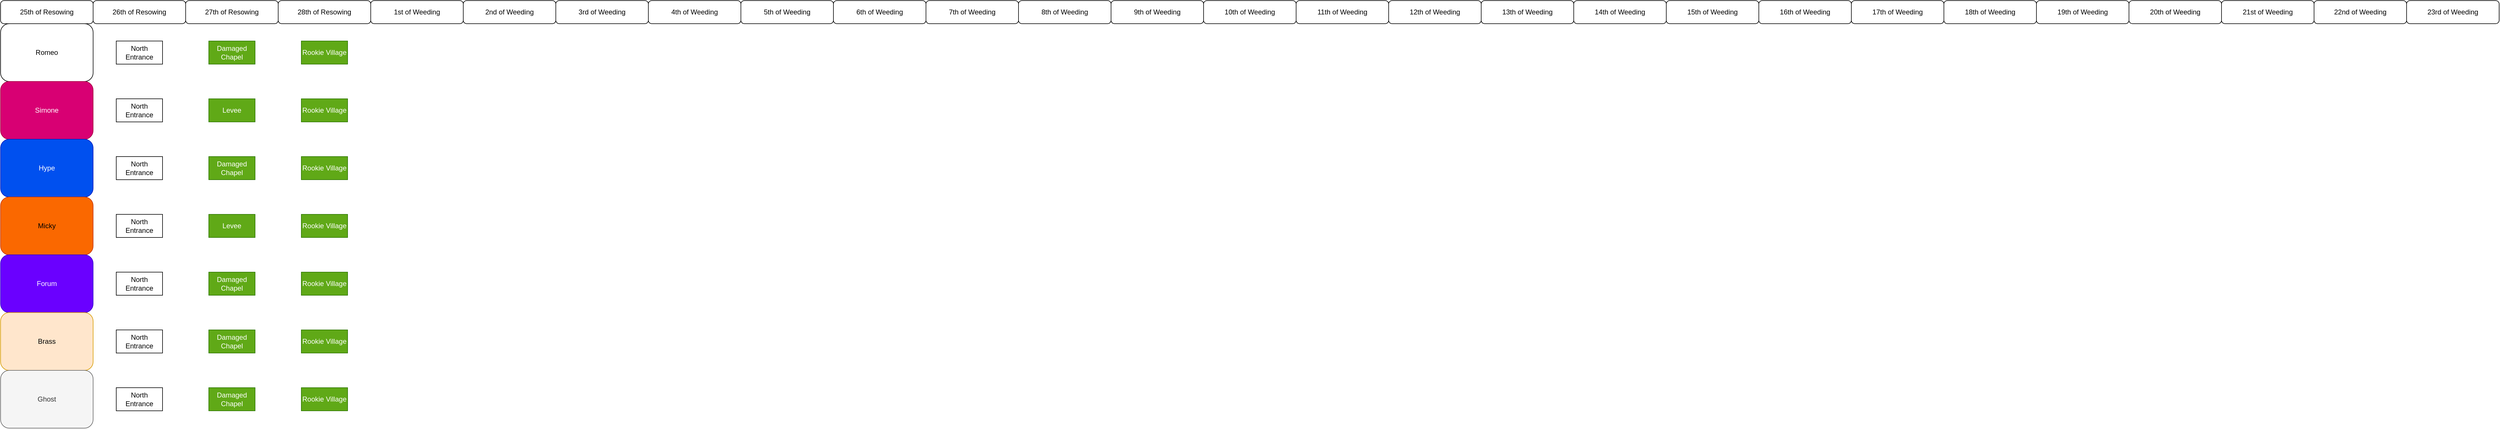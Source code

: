 <mxfile version="24.2.5" type="device">
  <diagram name="Page-1" id="ruZTHndRfD5RA6FVqO_W">
    <mxGraphModel dx="616" dy="886" grid="1" gridSize="10" guides="1" tooltips="1" connect="1" arrows="1" fold="1" page="1" pageScale="1" pageWidth="1100" pageHeight="850" math="0" shadow="0">
      <root>
        <mxCell id="0" />
        <mxCell id="1" parent="0" />
        <mxCell id="GDmz3XWFRMDXsyj2fHyG-1" value="25th of Resowing" style="rounded=1;whiteSpace=wrap;html=1;" parent="1" vertex="1">
          <mxGeometry width="160" height="40" as="geometry" />
        </mxCell>
        <mxCell id="GDmz3XWFRMDXsyj2fHyG-2" value="26&lt;span style=&quot;background-color: initial;&quot;&gt;th of Resowing&lt;/span&gt;" style="rounded=1;whiteSpace=wrap;html=1;" parent="1" vertex="1">
          <mxGeometry x="160" width="160" height="40" as="geometry" />
        </mxCell>
        <mxCell id="GDmz3XWFRMDXsyj2fHyG-3" value="27th of Resowing" style="rounded=1;whiteSpace=wrap;html=1;" parent="1" vertex="1">
          <mxGeometry x="320" width="160" height="40" as="geometry" />
        </mxCell>
        <mxCell id="GDmz3XWFRMDXsyj2fHyG-4" value="28th of Resowing" style="rounded=1;whiteSpace=wrap;html=1;" parent="1" vertex="1">
          <mxGeometry x="480" width="160" height="40" as="geometry" />
        </mxCell>
        <mxCell id="GDmz3XWFRMDXsyj2fHyG-6" value="1st of Weeding" style="rounded=1;whiteSpace=wrap;html=1;" parent="1" vertex="1">
          <mxGeometry x="640" width="160" height="40" as="geometry" />
        </mxCell>
        <mxCell id="GDmz3XWFRMDXsyj2fHyG-7" value="2nd of Weeding" style="rounded=1;whiteSpace=wrap;html=1;" parent="1" vertex="1">
          <mxGeometry x="800" width="160" height="40" as="geometry" />
        </mxCell>
        <mxCell id="GDmz3XWFRMDXsyj2fHyG-8" value="3rd of Weeding" style="rounded=1;whiteSpace=wrap;html=1;" parent="1" vertex="1">
          <mxGeometry x="960" width="160" height="40" as="geometry" />
        </mxCell>
        <mxCell id="GDmz3XWFRMDXsyj2fHyG-9" value="4th of Weeding" style="rounded=1;whiteSpace=wrap;html=1;" parent="1" vertex="1">
          <mxGeometry x="1120" width="160" height="40" as="geometry" />
        </mxCell>
        <mxCell id="GDmz3XWFRMDXsyj2fHyG-10" value="5th of Weeding" style="rounded=1;whiteSpace=wrap;html=1;" parent="1" vertex="1">
          <mxGeometry x="1280" width="160" height="40" as="geometry" />
        </mxCell>
        <mxCell id="GDmz3XWFRMDXsyj2fHyG-11" value="6th of Weeding" style="rounded=1;whiteSpace=wrap;html=1;" parent="1" vertex="1">
          <mxGeometry x="1440" width="160" height="40" as="geometry" />
        </mxCell>
        <mxCell id="GDmz3XWFRMDXsyj2fHyG-12" value="7th of Weeding" style="rounded=1;whiteSpace=wrap;html=1;" parent="1" vertex="1">
          <mxGeometry x="1600" width="160" height="40" as="geometry" />
        </mxCell>
        <mxCell id="GDmz3XWFRMDXsyj2fHyG-13" value="8th of Weeding" style="rounded=1;whiteSpace=wrap;html=1;" parent="1" vertex="1">
          <mxGeometry x="1760" width="160" height="40" as="geometry" />
        </mxCell>
        <mxCell id="GDmz3XWFRMDXsyj2fHyG-14" value="9th of Weeding" style="rounded=1;whiteSpace=wrap;html=1;" parent="1" vertex="1">
          <mxGeometry x="1920" width="160" height="40" as="geometry" />
        </mxCell>
        <mxCell id="GDmz3XWFRMDXsyj2fHyG-15" value="Romeo" style="rounded=1;whiteSpace=wrap;html=1;" parent="1" vertex="1">
          <mxGeometry y="40" width="160" height="100" as="geometry" />
        </mxCell>
        <mxCell id="GDmz3XWFRMDXsyj2fHyG-16" value="Simone" style="rounded=1;whiteSpace=wrap;html=1;fillColor=#d80073;fontColor=#ffffff;strokeColor=#A50040;" parent="1" vertex="1">
          <mxGeometry y="140" width="160" height="100" as="geometry" />
        </mxCell>
        <mxCell id="GDmz3XWFRMDXsyj2fHyG-17" value="Hype" style="rounded=1;whiteSpace=wrap;html=1;fillColor=#0050ef;fontColor=#ffffff;strokeColor=#001DBC;" parent="1" vertex="1">
          <mxGeometry y="240" width="160" height="100" as="geometry" />
        </mxCell>
        <mxCell id="GDmz3XWFRMDXsyj2fHyG-18" value="Micky" style="rounded=1;whiteSpace=wrap;html=1;fillColor=#fa6800;fontColor=#000000;strokeColor=#C73500;" parent="1" vertex="1">
          <mxGeometry y="340" width="160" height="100" as="geometry" />
        </mxCell>
        <mxCell id="GDmz3XWFRMDXsyj2fHyG-19" value="Forum&lt;span style=&quot;color: rgba(0, 0, 0, 0); font-family: monospace; font-size: 0px; text-align: start; text-wrap: nowrap;&quot;&gt;%3CmxGraphModel%3E%3Croot%3E%3CmxCell%20id%3D%220%22%2F%3E%3CmxCell%20id%3D%221%22%20parent%3D%220%22%2F%3E%3CmxCell%20id%3D%222%22%20value%3D%22Romeo%22%20style%3D%22rounded%3D1%3BwhiteSpace%3Dwrap%3Bhtml%3D1%3B%22%20vertex%3D%221%22%20parent%3D%221%22%3E%3CmxGeometry%20y%3D%2280%22%20width%3D%22160%22%20height%3D%22120%22%20as%3D%22geometry%22%2F%3E%3C%2FmxCell%3E%3C%2Froot%3E%3C%2FmxGraphModel%3E&lt;/span&gt;" style="rounded=1;whiteSpace=wrap;html=1;fillColor=#6a00ff;strokeColor=#3700CC;fontColor=#ffffff;" parent="1" vertex="1">
          <mxGeometry y="440" width="160" height="100" as="geometry" />
        </mxCell>
        <mxCell id="GDmz3XWFRMDXsyj2fHyG-21" value="Brass&lt;span style=&quot;font-family: monospace; font-size: 0px; text-align: start; text-wrap: nowrap;&quot;&gt;%3CmxGraphModel%3E%3Croot%3E%3CmxCell%20id%3D%220%22%2F%3E%3CmxCell%20id%3D%221%22%20parent%3D%220%22%2F%3E%3CmxCell%20id%3D%222%22%20value%3D%22Romeo%22%20style%3D%22rounded%3D1%3BwhiteSpace%3Dwrap%3Bhtml%3D1%3B%22%20vertex%3D%221%22%20parent%3D%221%22%3E%3CmxGeometry%20y%3D%2280%22%20width%3D%22160%22%20height%3D%22120%22%20as%3D%22geometry%22%2F%3E%3C%2FmxCell%3E%3C%2Froot%3E%3C%2FmxGraphModel%3E&lt;/span&gt;" style="rounded=1;whiteSpace=wrap;html=1;fillColor=#ffe6cc;strokeColor=#d79b00;fontColor=#000000;" parent="1" vertex="1">
          <mxGeometry y="540" width="160" height="100" as="geometry" />
        </mxCell>
        <mxCell id="GDmz3XWFRMDXsyj2fHyG-22" value="Ghost" style="rounded=1;whiteSpace=wrap;html=1;fillColor=#f5f5f5;fontColor=#333333;strokeColor=#666666;" parent="1" vertex="1">
          <mxGeometry y="640" width="160" height="100" as="geometry" />
        </mxCell>
        <mxCell id="GDmz3XWFRMDXsyj2fHyG-23" value="10th of Weeding" style="rounded=1;whiteSpace=wrap;html=1;" parent="1" vertex="1">
          <mxGeometry x="2080" width="160" height="40" as="geometry" />
        </mxCell>
        <mxCell id="GDmz3XWFRMDXsyj2fHyG-24" value="11th of Weeding" style="rounded=1;whiteSpace=wrap;html=1;" parent="1" vertex="1">
          <mxGeometry x="2240" width="160" height="40" as="geometry" />
        </mxCell>
        <mxCell id="GDmz3XWFRMDXsyj2fHyG-25" value="12th of Weeding" style="rounded=1;whiteSpace=wrap;html=1;" parent="1" vertex="1">
          <mxGeometry x="2400" width="160" height="40" as="geometry" />
        </mxCell>
        <mxCell id="GDmz3XWFRMDXsyj2fHyG-26" value="13th of Weeding" style="rounded=1;whiteSpace=wrap;html=1;" parent="1" vertex="1">
          <mxGeometry x="2560" width="160" height="40" as="geometry" />
        </mxCell>
        <mxCell id="GDmz3XWFRMDXsyj2fHyG-27" value="14th of Weeding" style="rounded=1;whiteSpace=wrap;html=1;" parent="1" vertex="1">
          <mxGeometry x="2720" width="160" height="40" as="geometry" />
        </mxCell>
        <mxCell id="GDmz3XWFRMDXsyj2fHyG-28" value="15th of Weeding" style="rounded=1;whiteSpace=wrap;html=1;" parent="1" vertex="1">
          <mxGeometry x="2880" width="160" height="40" as="geometry" />
        </mxCell>
        <mxCell id="GDmz3XWFRMDXsyj2fHyG-29" value="16th of Weeding" style="rounded=1;whiteSpace=wrap;html=1;" parent="1" vertex="1">
          <mxGeometry x="3040" width="160" height="40" as="geometry" />
        </mxCell>
        <mxCell id="GDmz3XWFRMDXsyj2fHyG-30" value="17th of Weeding" style="rounded=1;whiteSpace=wrap;html=1;" parent="1" vertex="1">
          <mxGeometry x="3200" width="160" height="40" as="geometry" />
        </mxCell>
        <mxCell id="GDmz3XWFRMDXsyj2fHyG-31" value="18th of Weeding" style="rounded=1;whiteSpace=wrap;html=1;" parent="1" vertex="1">
          <mxGeometry x="3360" width="160" height="40" as="geometry" />
        </mxCell>
        <mxCell id="GDmz3XWFRMDXsyj2fHyG-32" value="19th of Weeding" style="rounded=1;whiteSpace=wrap;html=1;" parent="1" vertex="1">
          <mxGeometry x="3520" width="160" height="40" as="geometry" />
        </mxCell>
        <mxCell id="GDmz3XWFRMDXsyj2fHyG-33" value="20th of Weeding" style="rounded=1;whiteSpace=wrap;html=1;" parent="1" vertex="1">
          <mxGeometry x="3680" width="160" height="40" as="geometry" />
        </mxCell>
        <mxCell id="GDmz3XWFRMDXsyj2fHyG-34" value="21st of Weeding" style="rounded=1;whiteSpace=wrap;html=1;" parent="1" vertex="1">
          <mxGeometry x="3840" width="160" height="40" as="geometry" />
        </mxCell>
        <mxCell id="GDmz3XWFRMDXsyj2fHyG-35" value="22nd of Weeding" style="rounded=1;whiteSpace=wrap;html=1;" parent="1" vertex="1">
          <mxGeometry x="4000" width="160" height="40" as="geometry" />
        </mxCell>
        <mxCell id="GDmz3XWFRMDXsyj2fHyG-36" value="23rd of Weeding" style="rounded=1;whiteSpace=wrap;html=1;" parent="1" vertex="1">
          <mxGeometry x="4160" width="160" height="40" as="geometry" />
        </mxCell>
        <mxCell id="wYk8JXbt9x_cnwjmzPSU-1" value="North Entrance" style="rounded=0;whiteSpace=wrap;html=1;" vertex="1" parent="1">
          <mxGeometry x="200" y="70" width="80" height="40" as="geometry" />
        </mxCell>
        <mxCell id="wYk8JXbt9x_cnwjmzPSU-2" value="North Entrance" style="rounded=0;whiteSpace=wrap;html=1;" vertex="1" parent="1">
          <mxGeometry x="200" y="170" width="80" height="40" as="geometry" />
        </mxCell>
        <mxCell id="wYk8JXbt9x_cnwjmzPSU-3" value="North Entrance" style="rounded=0;whiteSpace=wrap;html=1;" vertex="1" parent="1">
          <mxGeometry x="200" y="270" width="80" height="40" as="geometry" />
        </mxCell>
        <mxCell id="wYk8JXbt9x_cnwjmzPSU-4" value="North Entrance" style="rounded=0;whiteSpace=wrap;html=1;" vertex="1" parent="1">
          <mxGeometry x="200" y="370" width="80" height="40" as="geometry" />
        </mxCell>
        <mxCell id="wYk8JXbt9x_cnwjmzPSU-5" value="North Entrance" style="rounded=0;whiteSpace=wrap;html=1;" vertex="1" parent="1">
          <mxGeometry x="200" y="470" width="80" height="40" as="geometry" />
        </mxCell>
        <mxCell id="wYk8JXbt9x_cnwjmzPSU-6" value="North Entrance" style="rounded=0;whiteSpace=wrap;html=1;" vertex="1" parent="1">
          <mxGeometry x="200" y="570" width="80" height="40" as="geometry" />
        </mxCell>
        <mxCell id="wYk8JXbt9x_cnwjmzPSU-7" value="North Entrance" style="rounded=0;whiteSpace=wrap;html=1;" vertex="1" parent="1">
          <mxGeometry x="200" y="670" width="80" height="40" as="geometry" />
        </mxCell>
        <mxCell id="wYk8JXbt9x_cnwjmzPSU-8" value="Damaged Chapel" style="rounded=0;whiteSpace=wrap;html=1;fillColor=#60a917;fontColor=#ffffff;strokeColor=#2D7600;" vertex="1" parent="1">
          <mxGeometry x="360" y="70" width="80" height="40" as="geometry" />
        </mxCell>
        <mxCell id="wYk8JXbt9x_cnwjmzPSU-9" value="Levee" style="rounded=0;whiteSpace=wrap;html=1;fillColor=#60a917;fontColor=#ffffff;strokeColor=#2D7600;" vertex="1" parent="1">
          <mxGeometry x="360" y="170" width="80" height="40" as="geometry" />
        </mxCell>
        <mxCell id="wYk8JXbt9x_cnwjmzPSU-10" value="Damaged Chapel" style="rounded=0;whiteSpace=wrap;html=1;fillColor=#60a917;fontColor=#ffffff;strokeColor=#2D7600;" vertex="1" parent="1">
          <mxGeometry x="360" y="270" width="80" height="40" as="geometry" />
        </mxCell>
        <mxCell id="wYk8JXbt9x_cnwjmzPSU-11" value="Levee" style="rounded=0;whiteSpace=wrap;html=1;fillColor=#60a917;fontColor=#ffffff;strokeColor=#2D7600;" vertex="1" parent="1">
          <mxGeometry x="360" y="370" width="80" height="40" as="geometry" />
        </mxCell>
        <mxCell id="wYk8JXbt9x_cnwjmzPSU-12" value="Damaged Chapel" style="rounded=0;whiteSpace=wrap;html=1;fillColor=#60a917;fontColor=#ffffff;strokeColor=#2D7600;" vertex="1" parent="1">
          <mxGeometry x="360" y="470" width="80" height="40" as="geometry" />
        </mxCell>
        <mxCell id="wYk8JXbt9x_cnwjmzPSU-13" value="Damaged Chapel" style="rounded=0;whiteSpace=wrap;html=1;fillColor=#60a917;fontColor=#ffffff;strokeColor=#2D7600;" vertex="1" parent="1">
          <mxGeometry x="360" y="570" width="80" height="40" as="geometry" />
        </mxCell>
        <mxCell id="wYk8JXbt9x_cnwjmzPSU-14" value="Damaged Chapel" style="rounded=0;whiteSpace=wrap;html=1;fillColor=#60a917;fontColor=#ffffff;strokeColor=#2D7600;" vertex="1" parent="1">
          <mxGeometry x="360" y="670" width="80" height="40" as="geometry" />
        </mxCell>
        <mxCell id="wYk8JXbt9x_cnwjmzPSU-15" value="Rookie Village" style="rounded=0;whiteSpace=wrap;html=1;fillColor=#60a917;fontColor=#ffffff;strokeColor=#2D7600;" vertex="1" parent="1">
          <mxGeometry x="520" y="70" width="80" height="40" as="geometry" />
        </mxCell>
        <mxCell id="wYk8JXbt9x_cnwjmzPSU-16" value="Rookie Village" style="rounded=0;whiteSpace=wrap;html=1;fillColor=#60a917;fontColor=#ffffff;strokeColor=#2D7600;" vertex="1" parent="1">
          <mxGeometry x="520" y="170" width="80" height="40" as="geometry" />
        </mxCell>
        <mxCell id="wYk8JXbt9x_cnwjmzPSU-17" value="Rookie Village" style="rounded=0;whiteSpace=wrap;html=1;fillColor=#60a917;fontColor=#ffffff;strokeColor=#2D7600;" vertex="1" parent="1">
          <mxGeometry x="520" y="270" width="80" height="40" as="geometry" />
        </mxCell>
        <mxCell id="wYk8JXbt9x_cnwjmzPSU-18" value="Rookie Village" style="rounded=0;whiteSpace=wrap;html=1;fillColor=#60a917;fontColor=#ffffff;strokeColor=#2D7600;" vertex="1" parent="1">
          <mxGeometry x="520" y="370" width="80" height="40" as="geometry" />
        </mxCell>
        <mxCell id="wYk8JXbt9x_cnwjmzPSU-19" value="Rookie Village" style="rounded=0;whiteSpace=wrap;html=1;fillColor=#60a917;fontColor=#ffffff;strokeColor=#2D7600;" vertex="1" parent="1">
          <mxGeometry x="520" y="470" width="80" height="40" as="geometry" />
        </mxCell>
        <mxCell id="wYk8JXbt9x_cnwjmzPSU-20" value="Rookie Village" style="rounded=0;whiteSpace=wrap;html=1;fillColor=#60a917;fontColor=#ffffff;strokeColor=#2D7600;" vertex="1" parent="1">
          <mxGeometry x="520" y="570" width="80" height="40" as="geometry" />
        </mxCell>
        <mxCell id="wYk8JXbt9x_cnwjmzPSU-21" value="Rookie Village" style="rounded=0;whiteSpace=wrap;html=1;fillColor=#60a917;fontColor=#ffffff;strokeColor=#2D7600;" vertex="1" parent="1">
          <mxGeometry x="520" y="670" width="80" height="40" as="geometry" />
        </mxCell>
      </root>
    </mxGraphModel>
  </diagram>
</mxfile>
